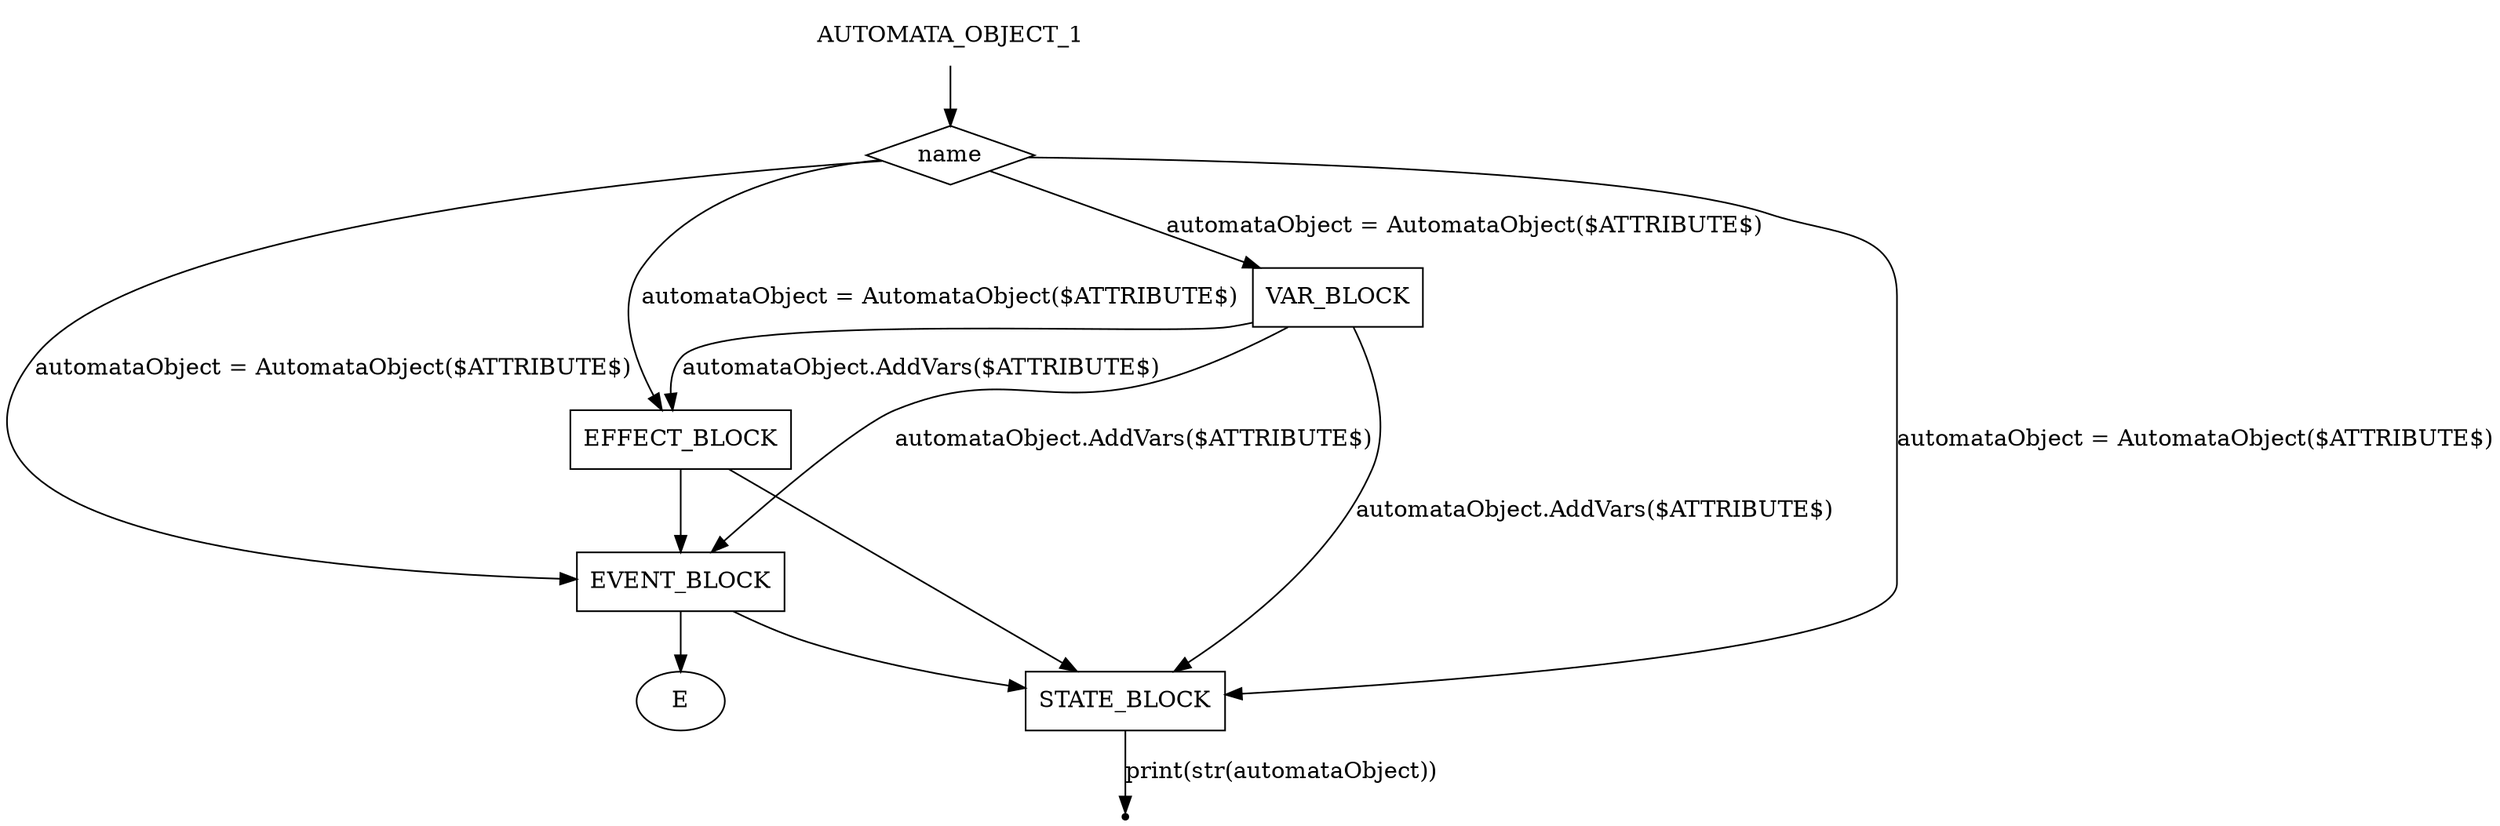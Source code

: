 digraph AUTOMATA_OBJECT {
    start [label=AUTOMATA_OBJECT_1 shape=plaintext]
    A [label=name shape=diamond]
    B [label=VAR_BLOCK shape=box]
    C [label=EFFECT_BLOCK shape=box]
    D [label=EVENT_BLOCK shape=box]
    F [label=STATE_BLOCK shape=box]
    end [label="" shape=point]
    start -> A
    A -> B [label="automataObject = AutomataObject($ATTRIBUTE$)"]
    A -> C [label="automataObject = AutomataObject($ATTRIBUTE$)"]
    A -> D [label="automataObject = AutomataObject($ATTRIBUTE$)"]
    A -> F [label="automataObject = AutomataObject($ATTRIBUTE$)"]
    B -> C [label="automataObject.AddVars($ATTRIBUTE$)"]
    B -> D [label="automataObject.AddVars($ATTRIBUTE$)"]
    B -> F [label="automataObject.AddVars($ATTRIBUTE$)"]
    C -> D
    C -> F
    D -> E
    D -> F
    F -> end [label="print(str(automataObject))"]
}
